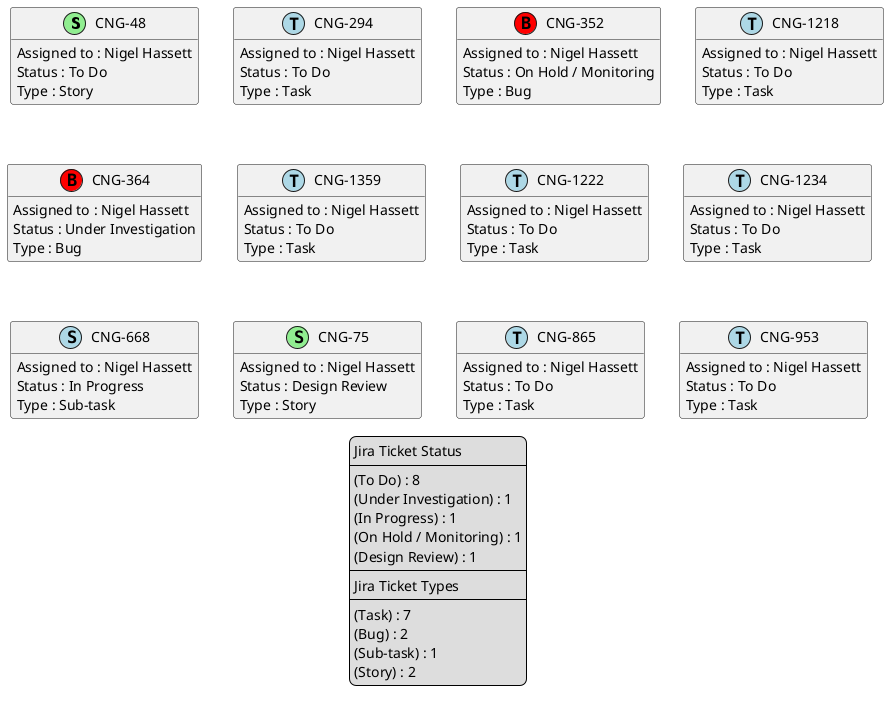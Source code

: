 @startuml
'https://plantuml.com/class-diagram

' GENERATE CLASS DIAGRAM ===========
' Generated at    : Mon Apr 15 12:32:40 CEST 2024

hide empty members

legend
Jira Ticket Status
----
(To Do) : 8
(Under Investigation) : 1
(In Progress) : 1
(On Hold / Monitoring) : 1
(Design Review) : 1
----
Jira Ticket Types
----
(Task) : 7
(Bug) : 2
(Sub-task) : 1
(Story) : 2
end legend


' Tickets =======
class "CNG-48" << (S,lightgreen) >> {
  Assigned to : Nigel Hassett
  Status : To Do
  Type : Story
}

class "CNG-294" << (T,lightblue) >> {
  Assigned to : Nigel Hassett
  Status : To Do
  Type : Task
}

class "CNG-352" << (B,red) >> {
  Assigned to : Nigel Hassett
  Status : On Hold / Monitoring
  Type : Bug
}

class "CNG-1218" << (T,lightblue) >> {
  Assigned to : Nigel Hassett
  Status : To Do
  Type : Task
}

class "CNG-364" << (B,red) >> {
  Assigned to : Nigel Hassett
  Status : Under Investigation
  Type : Bug
}

class "CNG-1359" << (T,lightblue) >> {
  Assigned to : Nigel Hassett
  Status : To Do
  Type : Task
}

class "CNG-1222" << (T,lightblue) >> {
  Assigned to : Nigel Hassett
  Status : To Do
  Type : Task
}

class "CNG-1234" << (T,lightblue) >> {
  Assigned to : Nigel Hassett
  Status : To Do
  Type : Task
}

class "CNG-668" << (S,lightblue) >> {
  Assigned to : Nigel Hassett
  Status : In Progress
  Type : Sub-task
}

class "CNG-75" << (S,lightgreen) >> {
  Assigned to : Nigel Hassett
  Status : Design Review
  Type : Story
}

class "CNG-865" << (T,lightblue) >> {
  Assigned to : Nigel Hassett
  Status : To Do
  Type : Task
}

class "CNG-953" << (T,lightblue) >> {
  Assigned to : Nigel Hassett
  Status : To Do
  Type : Task
}



' Links =======


@enduml
